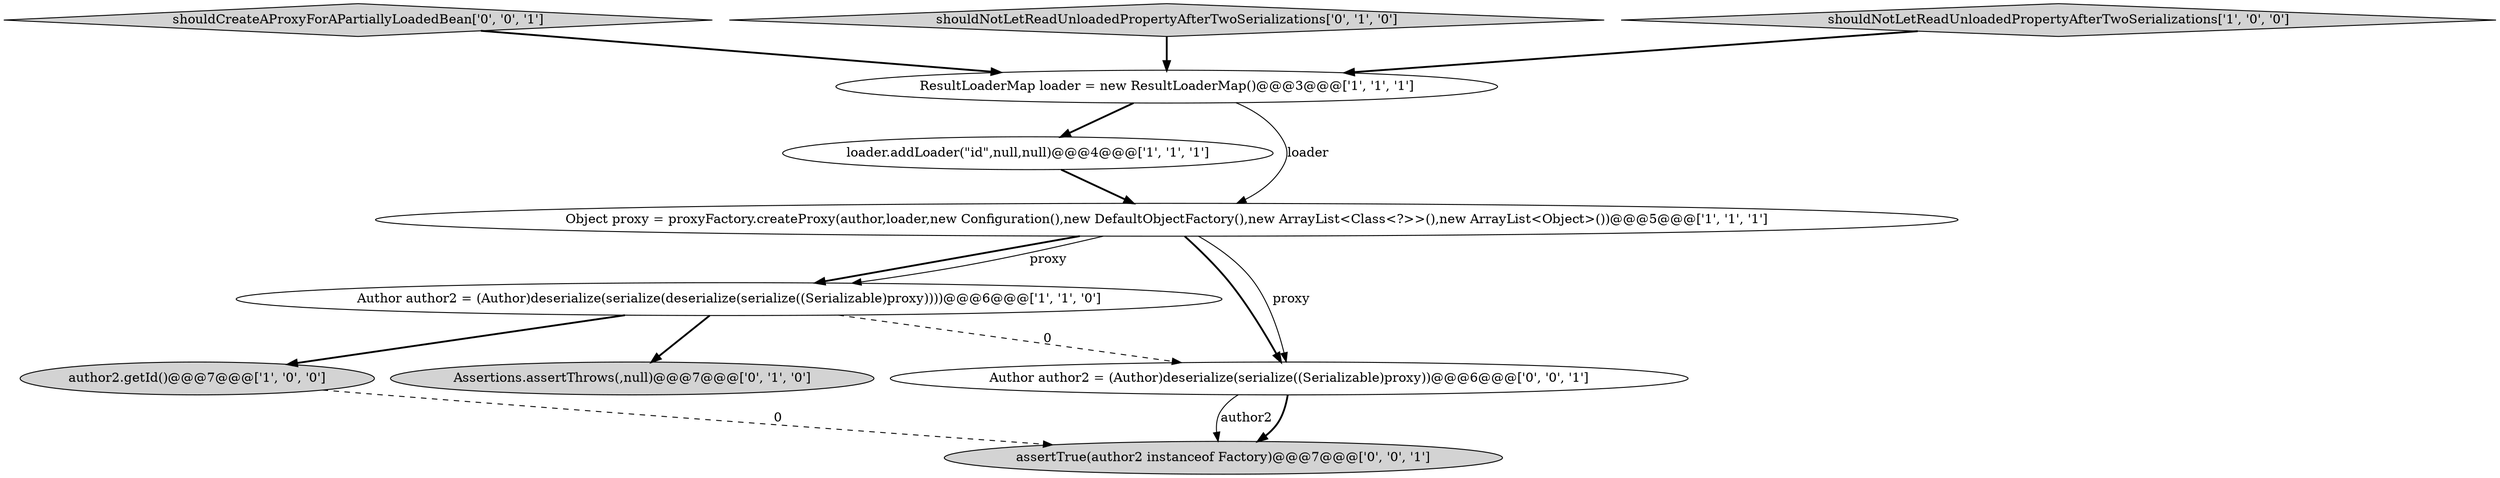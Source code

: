 digraph {
2 [style = filled, label = "loader.addLoader(\"id\",null,null)@@@4@@@['1', '1', '1']", fillcolor = white, shape = ellipse image = "AAA0AAABBB1BBB"];
3 [style = filled, label = "Author author2 = (Author)deserialize(serialize(deserialize(serialize((Serializable)proxy))))@@@6@@@['1', '1', '0']", fillcolor = white, shape = ellipse image = "AAA0AAABBB1BBB"];
8 [style = filled, label = "shouldCreateAProxyForAPartiallyLoadedBean['0', '0', '1']", fillcolor = lightgray, shape = diamond image = "AAA0AAABBB3BBB"];
6 [style = filled, label = "Assertions.assertThrows(,null)@@@7@@@['0', '1', '0']", fillcolor = lightgray, shape = ellipse image = "AAA1AAABBB2BBB"];
7 [style = filled, label = "shouldNotLetReadUnloadedPropertyAfterTwoSerializations['0', '1', '0']", fillcolor = lightgray, shape = diamond image = "AAA0AAABBB2BBB"];
9 [style = filled, label = "Author author2 = (Author)deserialize(serialize((Serializable)proxy))@@@6@@@['0', '0', '1']", fillcolor = white, shape = ellipse image = "AAA0AAABBB3BBB"];
5 [style = filled, label = "Object proxy = proxyFactory.createProxy(author,loader,new Configuration(),new DefaultObjectFactory(),new ArrayList<Class<?>>(),new ArrayList<Object>())@@@5@@@['1', '1', '1']", fillcolor = white, shape = ellipse image = "AAA0AAABBB1BBB"];
10 [style = filled, label = "assertTrue(author2 instanceof Factory)@@@7@@@['0', '0', '1']", fillcolor = lightgray, shape = ellipse image = "AAA0AAABBB3BBB"];
4 [style = filled, label = "shouldNotLetReadUnloadedPropertyAfterTwoSerializations['1', '0', '0']", fillcolor = lightgray, shape = diamond image = "AAA0AAABBB1BBB"];
1 [style = filled, label = "ResultLoaderMap loader = new ResultLoaderMap()@@@3@@@['1', '1', '1']", fillcolor = white, shape = ellipse image = "AAA0AAABBB1BBB"];
0 [style = filled, label = "author2.getId()@@@7@@@['1', '0', '0']", fillcolor = lightgray, shape = ellipse image = "AAA0AAABBB1BBB"];
9->10 [style = bold, label=""];
5->3 [style = bold, label=""];
7->1 [style = bold, label=""];
0->10 [style = dashed, label="0"];
1->5 [style = solid, label="loader"];
5->9 [style = bold, label=""];
3->0 [style = bold, label=""];
5->3 [style = solid, label="proxy"];
1->2 [style = bold, label=""];
3->9 [style = dashed, label="0"];
5->9 [style = solid, label="proxy"];
4->1 [style = bold, label=""];
2->5 [style = bold, label=""];
3->6 [style = bold, label=""];
9->10 [style = solid, label="author2"];
8->1 [style = bold, label=""];
}
